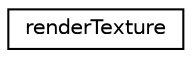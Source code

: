 digraph "Graphical Class Hierarchy"
{
  edge [fontname="Helvetica",fontsize="10",labelfontname="Helvetica",labelfontsize="10"];
  node [fontname="Helvetica",fontsize="10",shape=record];
  rankdir="LR";
  Node1 [label="renderTexture",height=0.2,width=0.4,color="black", fillcolor="white", style="filled",URL="$classrender_texture.html"];
}

